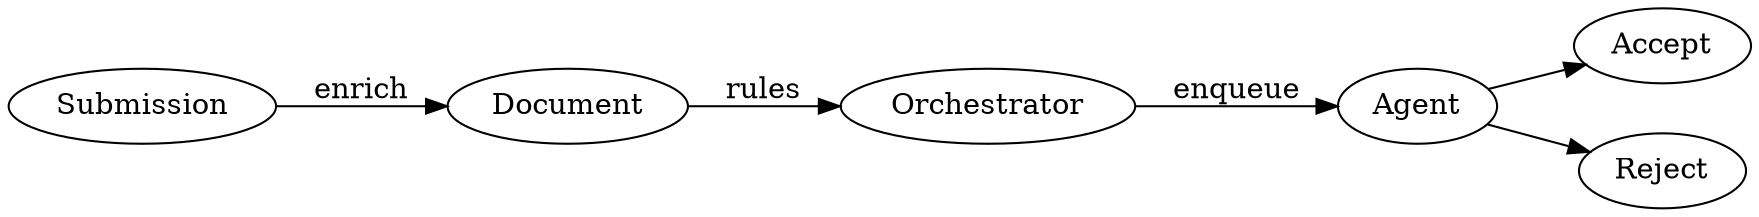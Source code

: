 digraph {
    rankdir=LR
    splines=true

    input[label="Submission" class="disabled"]
    doc[label="Document" class="disabled"]

    agent[label="Agent" class="disabled"]
    accept[label="Accept" class="disabled"]
    reject[label="Reject" class="disabled"]
    orchestration[label="Orchestrator"]

    doc -> orchestration[label="rules"]

    input -> doc[label="enrich" class="disabled"]

    orchestration -> accept[class="choice" style="invis"]
    orchestration -> reject[class="choice" style="invis"]
    orchestration -> agent[label="enqueue" class="disabled"]
    agent -> accept[class="choice,disabled"]
    agent -> reject[class="choice,disabled"]
}
